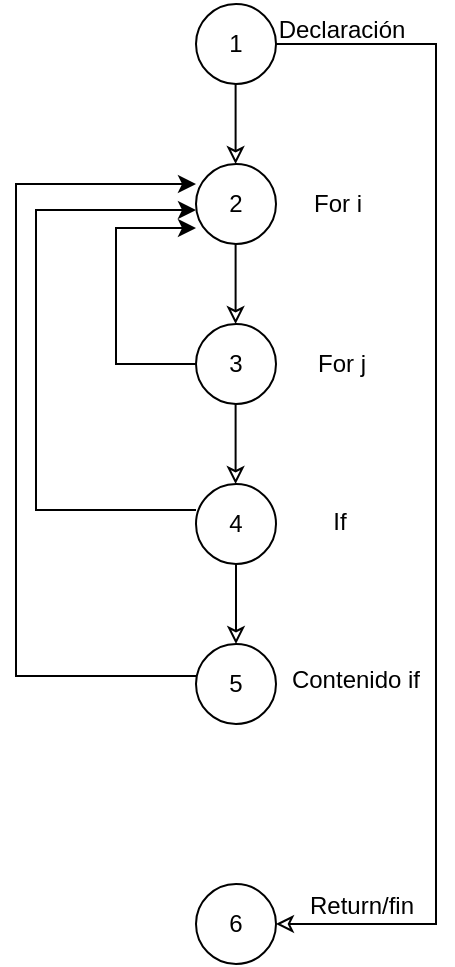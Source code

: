 <mxfile version="20.8.16" type="device"><diagram name="Página-1" id="Wkm8KElsN_FrOvEtyIHg"><mxGraphModel dx="1036" dy="614" grid="1" gridSize="10" guides="1" tooltips="1" connect="1" arrows="1" fold="1" page="1" pageScale="1" pageWidth="827" pageHeight="1169" math="0" shadow="0"><root><mxCell id="0"/><mxCell id="1" parent="0"/><mxCell id="hMXZFmaaoHLCdgK-ts9k-3" value="3" style="ellipse;whiteSpace=wrap;html=1;aspect=fixed;" vertex="1" parent="1"><mxGeometry x="320" y="200" width="40" height="40" as="geometry"/></mxCell><mxCell id="hMXZFmaaoHLCdgK-ts9k-4" value="2" style="ellipse;whiteSpace=wrap;html=1;aspect=fixed;" vertex="1" parent="1"><mxGeometry x="320" y="120" width="40" height="40" as="geometry"/></mxCell><mxCell id="hMXZFmaaoHLCdgK-ts9k-5" value="4" style="ellipse;whiteSpace=wrap;html=1;aspect=fixed;" vertex="1" parent="1"><mxGeometry x="320" y="280" width="40" height="40" as="geometry"/></mxCell><mxCell id="hMXZFmaaoHLCdgK-ts9k-6" value="1" style="ellipse;whiteSpace=wrap;html=1;aspect=fixed;" vertex="1" parent="1"><mxGeometry x="320" y="40" width="40" height="40" as="geometry"/></mxCell><mxCell id="hMXZFmaaoHLCdgK-ts9k-7" value="5" style="ellipse;whiteSpace=wrap;html=1;aspect=fixed;" vertex="1" parent="1"><mxGeometry x="320" y="360" width="40" height="40" as="geometry"/></mxCell><mxCell id="hMXZFmaaoHLCdgK-ts9k-8" value="6" style="ellipse;whiteSpace=wrap;html=1;aspect=fixed;" vertex="1" parent="1"><mxGeometry x="320" y="480" width="40" height="40" as="geometry"/></mxCell><mxCell id="hMXZFmaaoHLCdgK-ts9k-9" value="" style="endArrow=none;html=1;rounded=0;startArrow=classic;startFill=0;" edge="1" parent="1"><mxGeometry width="50" height="50" relative="1" as="geometry"><mxPoint x="340" y="360" as="sourcePoint"/><mxPoint x="340" y="320" as="targetPoint"/></mxGeometry></mxCell><mxCell id="hMXZFmaaoHLCdgK-ts9k-10" value="" style="endArrow=none;html=1;rounded=0;startArrow=classic;startFill=0;" edge="1" parent="1"><mxGeometry width="50" height="50" relative="1" as="geometry"><mxPoint x="339.8" y="280" as="sourcePoint"/><mxPoint x="339.8" y="240" as="targetPoint"/></mxGeometry></mxCell><mxCell id="hMXZFmaaoHLCdgK-ts9k-11" value="" style="endArrow=none;html=1;rounded=0;startArrow=classic;startFill=0;" edge="1" parent="1"><mxGeometry width="50" height="50" relative="1" as="geometry"><mxPoint x="339.8" y="200" as="sourcePoint"/><mxPoint x="339.8" y="160" as="targetPoint"/></mxGeometry></mxCell><mxCell id="hMXZFmaaoHLCdgK-ts9k-12" value="" style="endArrow=none;html=1;rounded=0;startArrow=classic;startFill=0;" edge="1" parent="1"><mxGeometry width="50" height="50" relative="1" as="geometry"><mxPoint x="339.8" y="120" as="sourcePoint"/><mxPoint x="339.8" y="80" as="targetPoint"/></mxGeometry></mxCell><mxCell id="hMXZFmaaoHLCdgK-ts9k-13" value="" style="endArrow=none;html=1;rounded=0;startArrow=classic;startFill=0;exitX=1;exitY=0.5;exitDx=0;exitDy=0;entryX=1;entryY=0.5;entryDx=0;entryDy=0;" edge="1" parent="1" source="hMXZFmaaoHLCdgK-ts9k-8" target="hMXZFmaaoHLCdgK-ts9k-6"><mxGeometry width="50" height="50" relative="1" as="geometry"><mxPoint x="380" y="400" as="sourcePoint"/><mxPoint x="490" y="500" as="targetPoint"/><Array as="points"><mxPoint x="440" y="500"/><mxPoint x="440" y="60"/></Array></mxGeometry></mxCell><mxCell id="hMXZFmaaoHLCdgK-ts9k-14" value="Declaración" style="text;html=1;strokeColor=none;fillColor=none;align=center;verticalAlign=middle;whiteSpace=wrap;rounded=0;" vertex="1" parent="1"><mxGeometry x="363" y="38" width="60" height="30" as="geometry"/></mxCell><mxCell id="hMXZFmaaoHLCdgK-ts9k-15" value="For i" style="text;html=1;strokeColor=none;fillColor=none;align=center;verticalAlign=middle;whiteSpace=wrap;rounded=0;" vertex="1" parent="1"><mxGeometry x="361" y="125" width="60" height="30" as="geometry"/></mxCell><mxCell id="hMXZFmaaoHLCdgK-ts9k-16" value="For j" style="text;html=1;strokeColor=none;fillColor=none;align=center;verticalAlign=middle;whiteSpace=wrap;rounded=0;" vertex="1" parent="1"><mxGeometry x="363" y="205" width="60" height="30" as="geometry"/></mxCell><mxCell id="hMXZFmaaoHLCdgK-ts9k-17" value="If" style="text;html=1;strokeColor=none;fillColor=none;align=center;verticalAlign=middle;whiteSpace=wrap;rounded=0;" vertex="1" parent="1"><mxGeometry x="362" y="284" width="60" height="30" as="geometry"/></mxCell><mxCell id="hMXZFmaaoHLCdgK-ts9k-18" value="Contenido if" style="text;html=1;strokeColor=none;fillColor=none;align=center;verticalAlign=middle;whiteSpace=wrap;rounded=0;" vertex="1" parent="1"><mxGeometry x="360" y="363" width="80" height="30" as="geometry"/></mxCell><mxCell id="hMXZFmaaoHLCdgK-ts9k-19" value="Return/fin" style="text;html=1;strokeColor=none;fillColor=none;align=center;verticalAlign=middle;whiteSpace=wrap;rounded=0;" vertex="1" parent="1"><mxGeometry x="373" y="476" width="60" height="30" as="geometry"/></mxCell><mxCell id="hMXZFmaaoHLCdgK-ts9k-21" value="" style="endArrow=classic;html=1;rounded=0;exitX=0;exitY=0.5;exitDx=0;exitDy=0;" edge="1" parent="1" source="hMXZFmaaoHLCdgK-ts9k-3"><mxGeometry width="50" height="50" relative="1" as="geometry"><mxPoint x="320.0" y="212" as="sourcePoint"/><mxPoint x="320" y="152" as="targetPoint"/><Array as="points"><mxPoint x="280" y="220"/><mxPoint x="280" y="152"/></Array></mxGeometry></mxCell><mxCell id="hMXZFmaaoHLCdgK-ts9k-22" value="" style="endArrow=classic;html=1;rounded=0;exitX=0;exitY=0.5;exitDx=0;exitDy=0;" edge="1" parent="1"><mxGeometry width="50" height="50" relative="1" as="geometry"><mxPoint x="320.0" y="293" as="sourcePoint"/><mxPoint x="320" y="143" as="targetPoint"/><Array as="points"><mxPoint x="240" y="293"/><mxPoint x="240" y="143"/></Array></mxGeometry></mxCell><mxCell id="hMXZFmaaoHLCdgK-ts9k-23" value="" style="endArrow=classic;html=1;rounded=0;exitX=0;exitY=0.5;exitDx=0;exitDy=0;" edge="1" parent="1"><mxGeometry width="50" height="50" relative="1" as="geometry"><mxPoint x="320.0" y="376.0" as="sourcePoint"/><mxPoint x="320" y="130" as="targetPoint"/><Array as="points"><mxPoint x="230" y="376"/><mxPoint x="230" y="130"/></Array></mxGeometry></mxCell></root></mxGraphModel></diagram></mxfile>